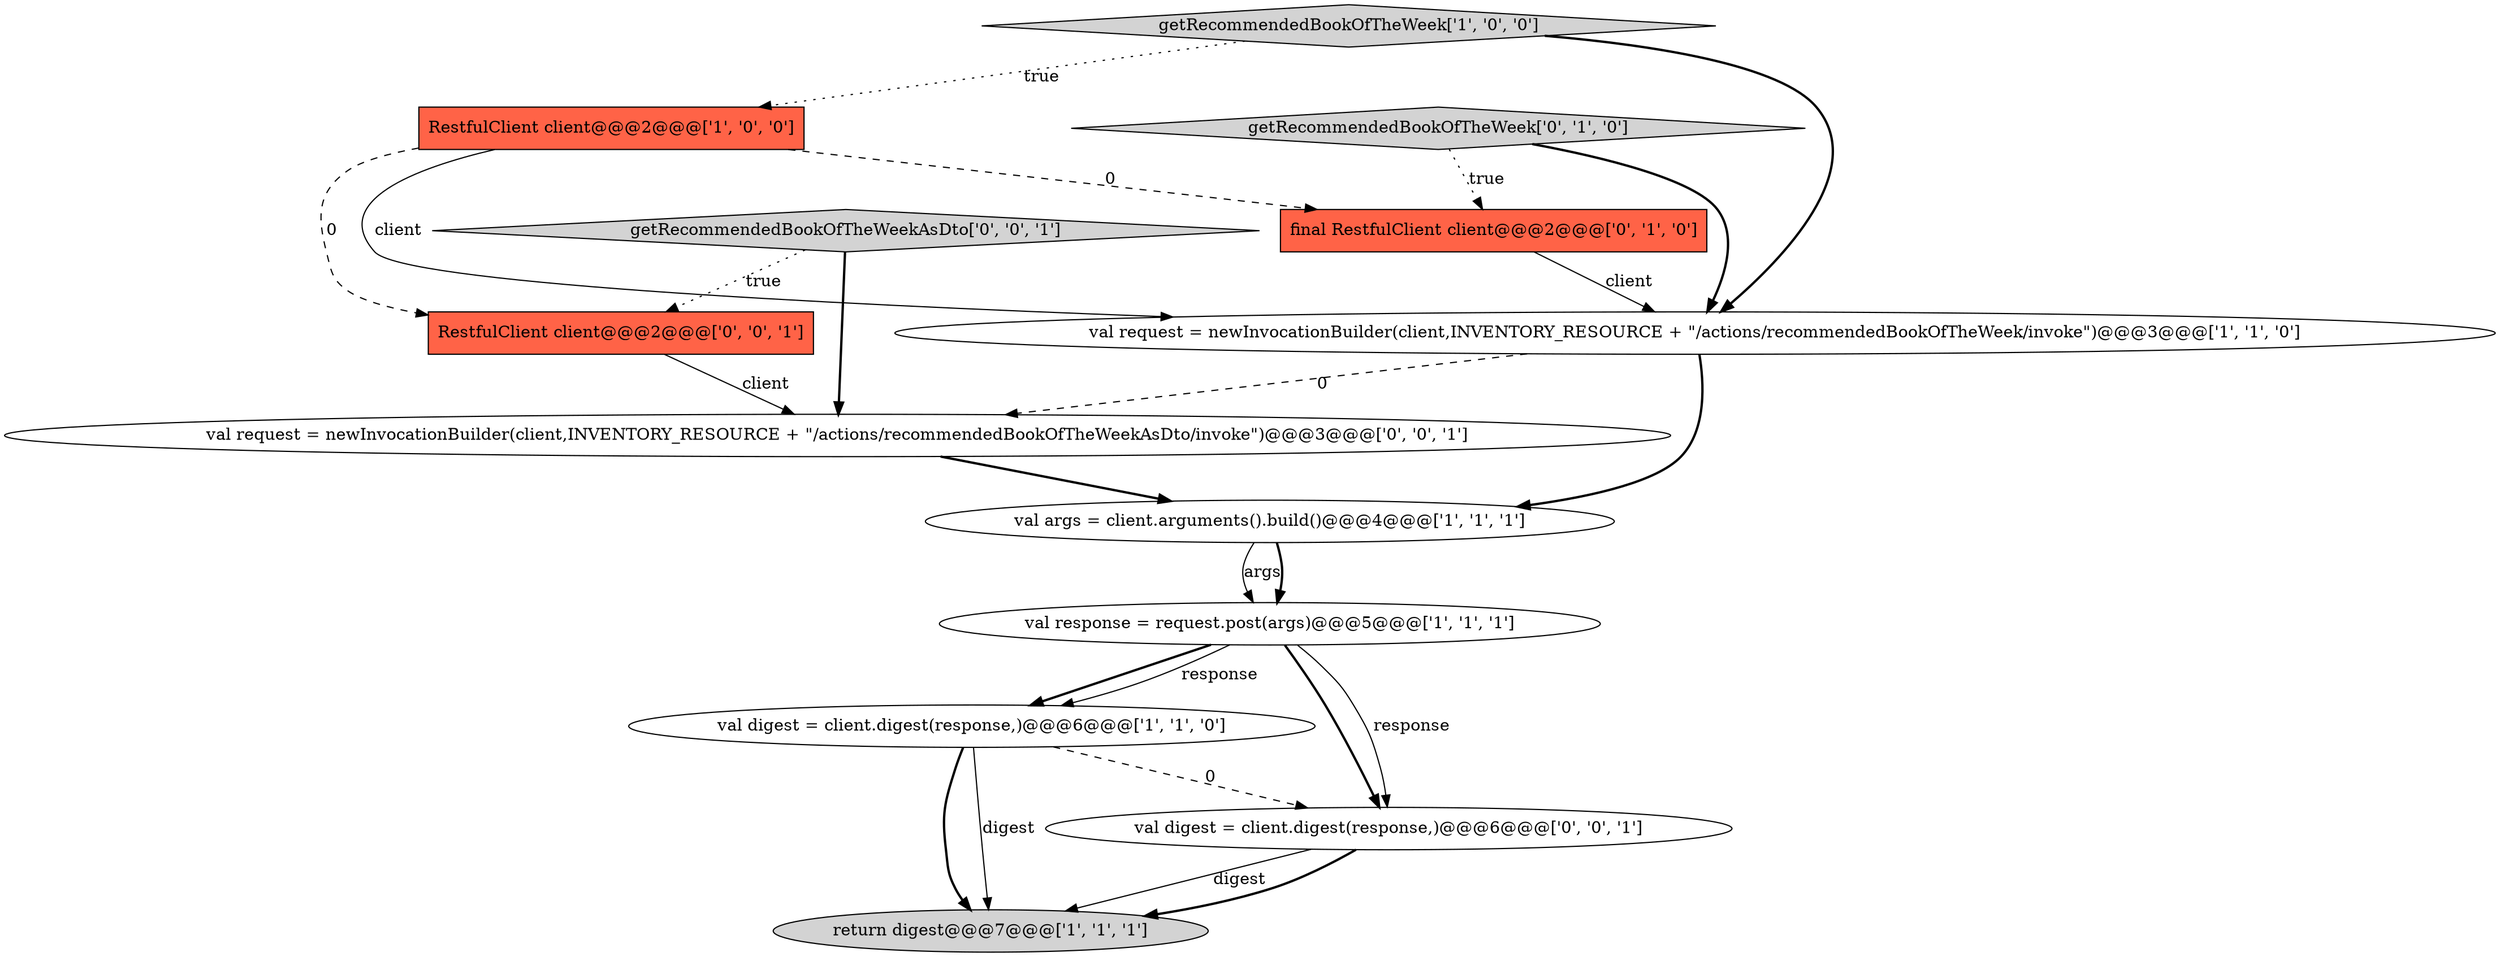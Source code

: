 digraph {
2 [style = filled, label = "RestfulClient client@@@2@@@['1', '0', '0']", fillcolor = tomato, shape = box image = "AAA1AAABBB1BBB"];
3 [style = filled, label = "return digest@@@7@@@['1', '1', '1']", fillcolor = lightgray, shape = ellipse image = "AAA0AAABBB1BBB"];
9 [style = filled, label = "val digest = client.digest(response,)@@@6@@@['0', '0', '1']", fillcolor = white, shape = ellipse image = "AAA0AAABBB3BBB"];
7 [style = filled, label = "getRecommendedBookOfTheWeek['0', '1', '0']", fillcolor = lightgray, shape = diamond image = "AAA0AAABBB2BBB"];
4 [style = filled, label = "val args = client.arguments().build()@@@4@@@['1', '1', '1']", fillcolor = white, shape = ellipse image = "AAA0AAABBB1BBB"];
5 [style = filled, label = "val digest = client.digest(response,)@@@6@@@['1', '1', '0']", fillcolor = white, shape = ellipse image = "AAA0AAABBB1BBB"];
6 [style = filled, label = "getRecommendedBookOfTheWeek['1', '0', '0']", fillcolor = lightgray, shape = diamond image = "AAA0AAABBB1BBB"];
12 [style = filled, label = "getRecommendedBookOfTheWeekAsDto['0', '0', '1']", fillcolor = lightgray, shape = diamond image = "AAA0AAABBB3BBB"];
8 [style = filled, label = "final RestfulClient client@@@2@@@['0', '1', '0']", fillcolor = tomato, shape = box image = "AAA1AAABBB2BBB"];
11 [style = filled, label = "val request = newInvocationBuilder(client,INVENTORY_RESOURCE + \"/actions/recommendedBookOfTheWeekAsDto/invoke\")@@@3@@@['0', '0', '1']", fillcolor = white, shape = ellipse image = "AAA0AAABBB3BBB"];
0 [style = filled, label = "val request = newInvocationBuilder(client,INVENTORY_RESOURCE + \"/actions/recommendedBookOfTheWeek/invoke\")@@@3@@@['1', '1', '0']", fillcolor = white, shape = ellipse image = "AAA0AAABBB1BBB"];
10 [style = filled, label = "RestfulClient client@@@2@@@['0', '0', '1']", fillcolor = tomato, shape = box image = "AAA0AAABBB3BBB"];
1 [style = filled, label = "val response = request.post(args)@@@5@@@['1', '1', '1']", fillcolor = white, shape = ellipse image = "AAA0AAABBB1BBB"];
1->5 [style = bold, label=""];
5->3 [style = bold, label=""];
2->0 [style = solid, label="client"];
4->1 [style = solid, label="args"];
11->4 [style = bold, label=""];
10->11 [style = solid, label="client"];
12->11 [style = bold, label=""];
5->9 [style = dashed, label="0"];
7->0 [style = bold, label=""];
6->0 [style = bold, label=""];
0->11 [style = dashed, label="0"];
2->8 [style = dashed, label="0"];
1->9 [style = bold, label=""];
2->10 [style = dashed, label="0"];
9->3 [style = solid, label="digest"];
5->3 [style = solid, label="digest"];
6->2 [style = dotted, label="true"];
12->10 [style = dotted, label="true"];
0->4 [style = bold, label=""];
1->9 [style = solid, label="response"];
9->3 [style = bold, label=""];
4->1 [style = bold, label=""];
8->0 [style = solid, label="client"];
7->8 [style = dotted, label="true"];
1->5 [style = solid, label="response"];
}
